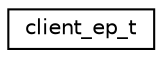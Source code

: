digraph "Graphical Class Hierarchy"
{
 // LATEX_PDF_SIZE
  edge [fontname="Helvetica",fontsize="10",labelfontname="Helvetica",labelfontsize="10"];
  node [fontname="Helvetica",fontsize="10",shape=record];
  rankdir="LR";
  Node0 [label="client_ep_t",height=0.2,width=0.4,color="black", fillcolor="white", style="filled",URL="$structclient__ep__t.html",tooltip="client ep structure"];
}
